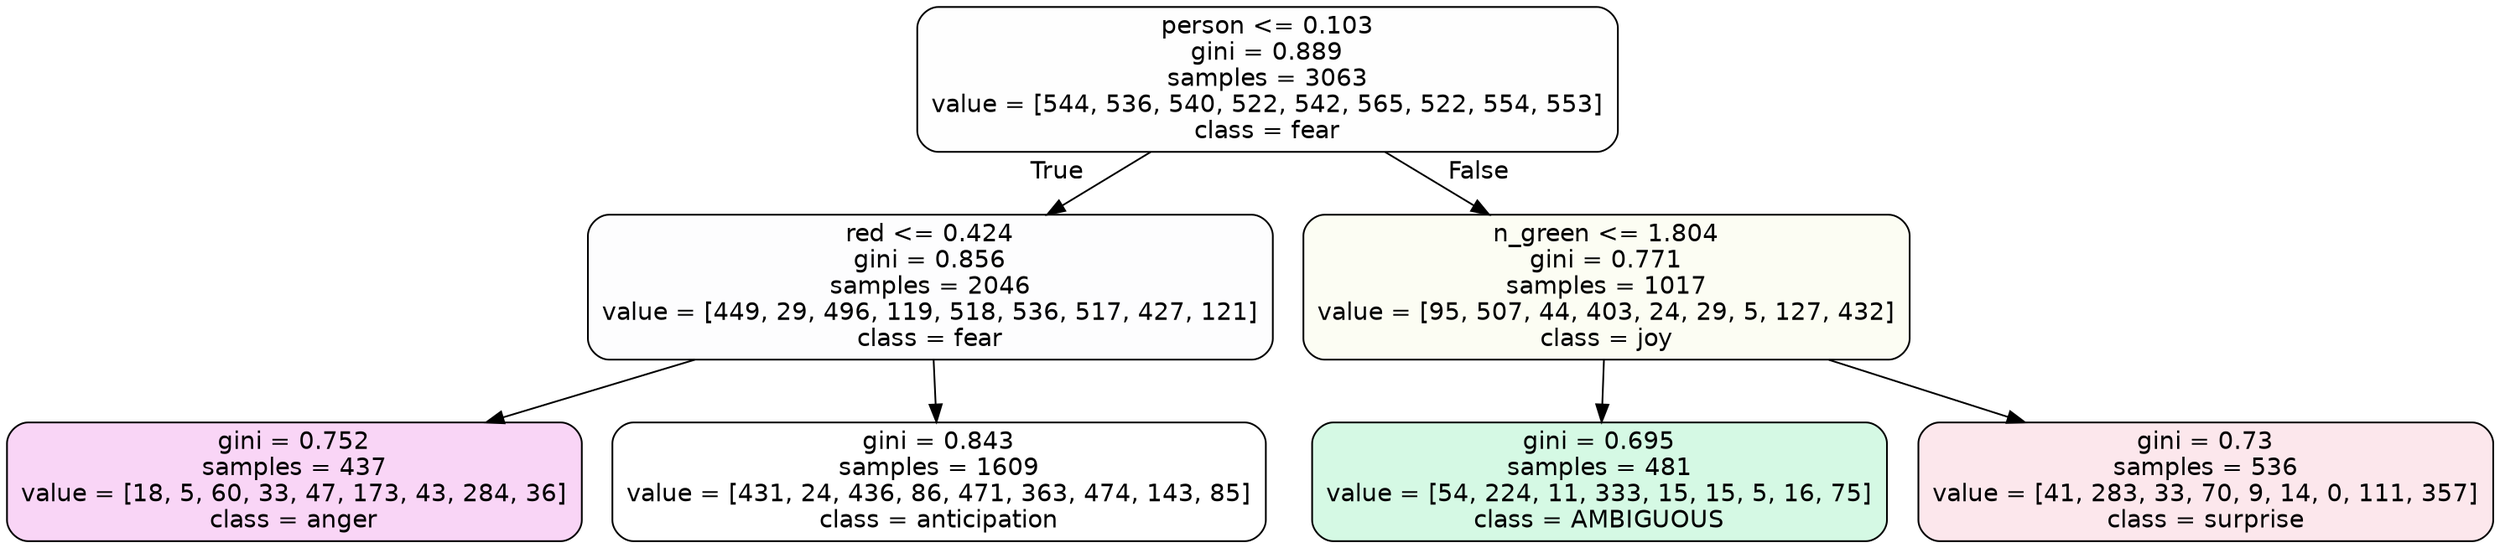 digraph Tree {
node [shape=box, style="filled, rounded", color="black", fontname=helvetica] ;
edge [fontname=helvetica] ;
0 [label="person <= 0.103\ngini = 0.889\nsamples = 3063\nvalue = [544, 536, 540, 522, 542, 565, 522, 554, 553]\nclass = fear", fillcolor="#3964e501"] ;
1 [label="red <= 0.424\ngini = 0.856\nsamples = 2046\nvalue = [449, 29, 496, 119, 518, 536, 517, 427, 121]\nclass = fear", fillcolor="#3964e502"] ;
0 -> 1 [labeldistance=2.5, labelangle=45, headlabel="True"] ;
2 [label="gini = 0.752\nsamples = 437\nvalue = [18, 5, 60, 33, 47, 173, 43, 284, 36]\nclass = anger", fillcolor="#e539d736"] ;
1 -> 2 ;
3 [label="gini = 0.843\nsamples = 1609\nvalue = [431, 24, 436, 86, 471, 363, 474, 143, 85]\nclass = anticipation", fillcolor="#8139e500"] ;
1 -> 3 ;
4 [label="n_green <= 1.804\ngini = 0.771\nsamples = 1017\nvalue = [95, 507, 44, 403, 24, 29, 5, 127, 432]\nclass = joy", fillcolor="#d7e5390f"] ;
0 -> 4 [labeldistance=2.5, labelangle=-45, headlabel="False"] ;
5 [label="gini = 0.695\nsamples = 481\nvalue = [54, 224, 11, 333, 15, 15, 5, 16, 75]\nclass = AMBIGUOUS", fillcolor="#39e58135"] ;
4 -> 5 ;
6 [label="gini = 0.73\nsamples = 536\nvalue = [41, 283, 33, 70, 9, 14, 0, 111, 357]\nclass = surprise", fillcolor="#e539641e"] ;
4 -> 6 ;
}
